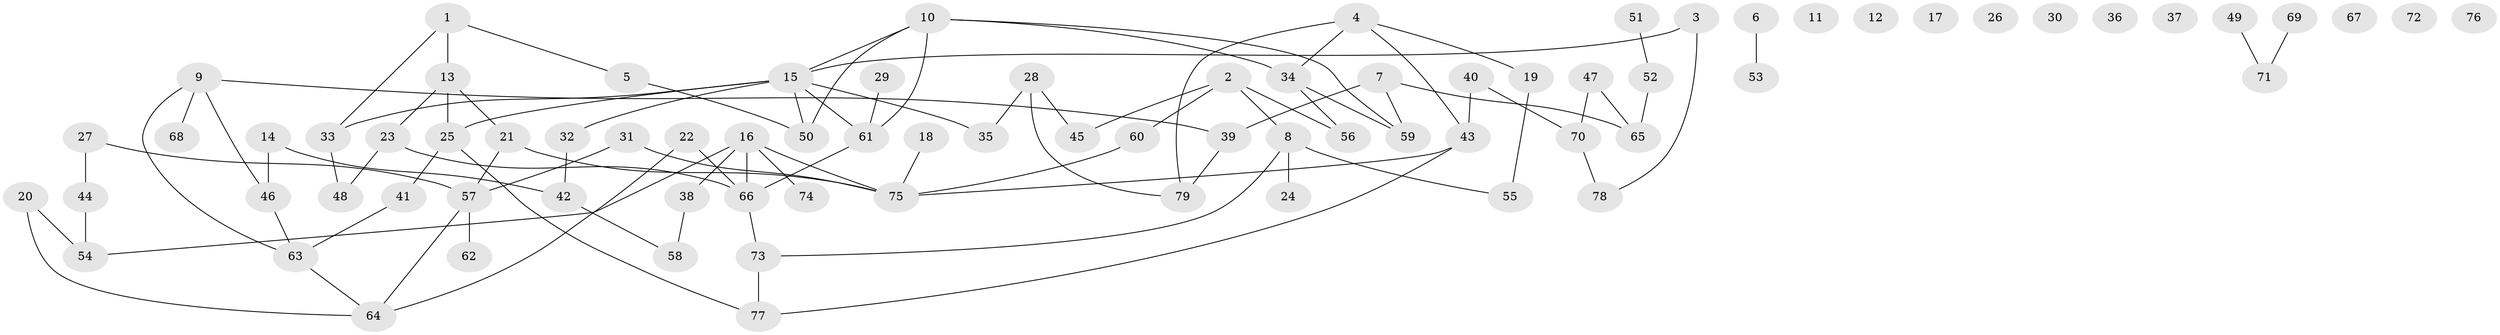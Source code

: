 // Generated by graph-tools (version 1.1) at 2025/00/03/09/25 03:00:44]
// undirected, 79 vertices, 94 edges
graph export_dot {
graph [start="1"]
  node [color=gray90,style=filled];
  1;
  2;
  3;
  4;
  5;
  6;
  7;
  8;
  9;
  10;
  11;
  12;
  13;
  14;
  15;
  16;
  17;
  18;
  19;
  20;
  21;
  22;
  23;
  24;
  25;
  26;
  27;
  28;
  29;
  30;
  31;
  32;
  33;
  34;
  35;
  36;
  37;
  38;
  39;
  40;
  41;
  42;
  43;
  44;
  45;
  46;
  47;
  48;
  49;
  50;
  51;
  52;
  53;
  54;
  55;
  56;
  57;
  58;
  59;
  60;
  61;
  62;
  63;
  64;
  65;
  66;
  67;
  68;
  69;
  70;
  71;
  72;
  73;
  74;
  75;
  76;
  77;
  78;
  79;
  1 -- 5;
  1 -- 13;
  1 -- 33;
  2 -- 8;
  2 -- 45;
  2 -- 56;
  2 -- 60;
  3 -- 15;
  3 -- 78;
  4 -- 19;
  4 -- 34;
  4 -- 43;
  4 -- 79;
  5 -- 50;
  6 -- 53;
  7 -- 39;
  7 -- 59;
  7 -- 65;
  8 -- 24;
  8 -- 55;
  8 -- 73;
  9 -- 39;
  9 -- 46;
  9 -- 63;
  9 -- 68;
  10 -- 15;
  10 -- 34;
  10 -- 50;
  10 -- 59;
  10 -- 61;
  13 -- 21;
  13 -- 23;
  13 -- 25;
  14 -- 42;
  14 -- 46;
  15 -- 25;
  15 -- 32;
  15 -- 33;
  15 -- 35;
  15 -- 50;
  15 -- 61;
  16 -- 38;
  16 -- 54;
  16 -- 66;
  16 -- 74;
  16 -- 75;
  18 -- 75;
  19 -- 55;
  20 -- 54;
  20 -- 64;
  21 -- 57;
  21 -- 75;
  22 -- 64;
  22 -- 66;
  23 -- 48;
  23 -- 66;
  25 -- 41;
  25 -- 77;
  27 -- 44;
  27 -- 57;
  28 -- 35;
  28 -- 45;
  28 -- 79;
  29 -- 61;
  31 -- 57;
  31 -- 75;
  32 -- 42;
  33 -- 48;
  34 -- 56;
  34 -- 59;
  38 -- 58;
  39 -- 79;
  40 -- 43;
  40 -- 70;
  41 -- 63;
  42 -- 58;
  43 -- 75;
  43 -- 77;
  44 -- 54;
  46 -- 63;
  47 -- 65;
  47 -- 70;
  49 -- 71;
  51 -- 52;
  52 -- 65;
  57 -- 62;
  57 -- 64;
  60 -- 75;
  61 -- 66;
  63 -- 64;
  66 -- 73;
  69 -- 71;
  70 -- 78;
  73 -- 77;
}

